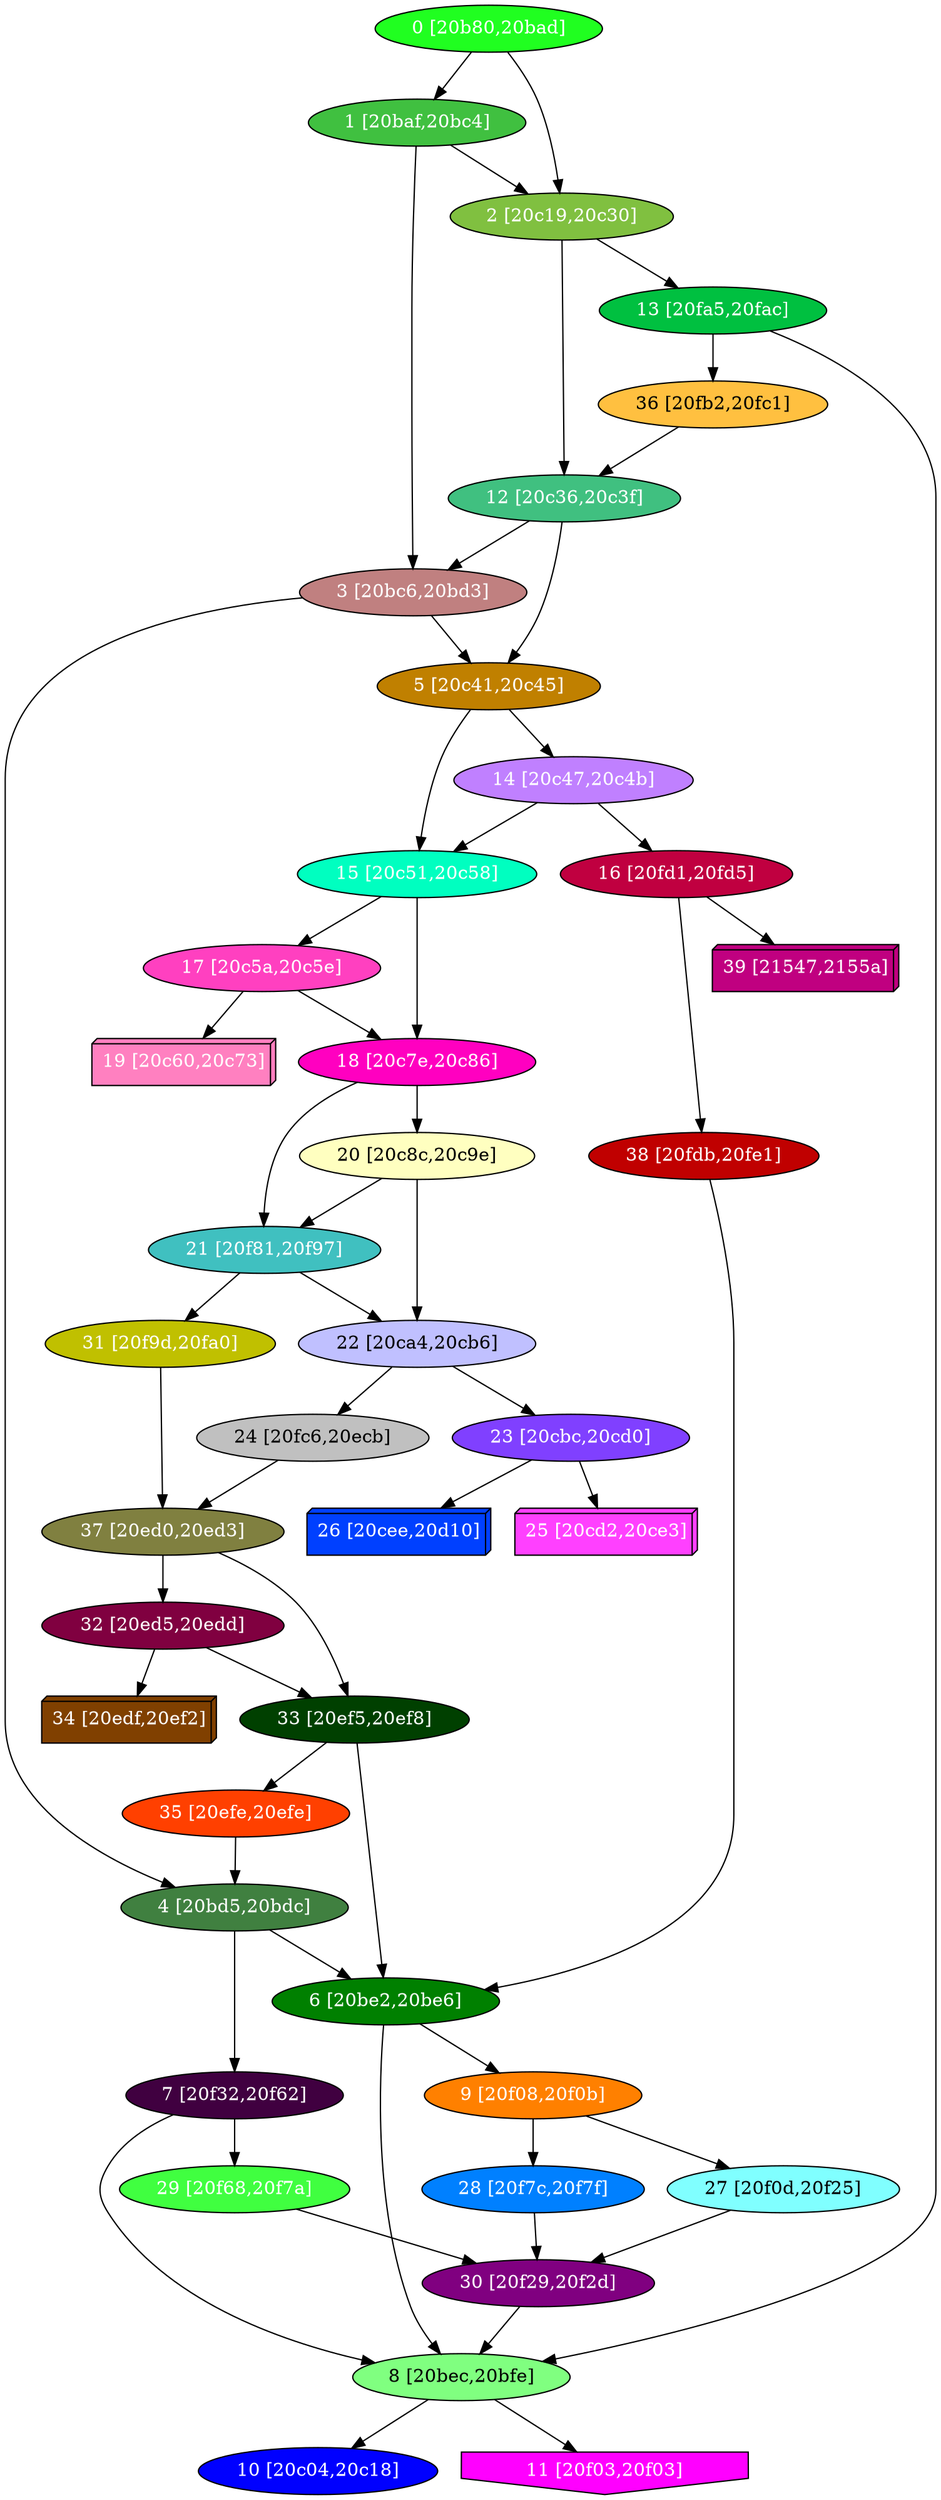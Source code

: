 diGraph libnss3{
	libnss3_0  [style=filled fillcolor="#20FF20" fontcolor="#ffffff" shape=oval label="0 [20b80,20bad]"]
	libnss3_1  [style=filled fillcolor="#40C040" fontcolor="#ffffff" shape=oval label="1 [20baf,20bc4]"]
	libnss3_2  [style=filled fillcolor="#80C040" fontcolor="#ffffff" shape=oval label="2 [20c19,20c30]"]
	libnss3_3  [style=filled fillcolor="#C08080" fontcolor="#ffffff" shape=oval label="3 [20bc6,20bd3]"]
	libnss3_4  [style=filled fillcolor="#408040" fontcolor="#ffffff" shape=oval label="4 [20bd5,20bdc]"]
	libnss3_5  [style=filled fillcolor="#C08000" fontcolor="#ffffff" shape=oval label="5 [20c41,20c45]"]
	libnss3_6  [style=filled fillcolor="#008000" fontcolor="#ffffff" shape=oval label="6 [20be2,20be6]"]
	libnss3_7  [style=filled fillcolor="#400040" fontcolor="#ffffff" shape=oval label="7 [20f32,20f62]"]
	libnss3_8  [style=filled fillcolor="#80FF80" fontcolor="#000000" shape=oval label="8 [20bec,20bfe]"]
	libnss3_9  [style=filled fillcolor="#FF8000" fontcolor="#ffffff" shape=oval label="9 [20f08,20f0b]"]
	libnss3_a  [style=filled fillcolor="#0000FF" fontcolor="#ffffff" shape=oval label="10 [20c04,20c18]"]
	libnss3_b  [style=filled fillcolor="#FF00FF" fontcolor="#ffffff" shape=invhouse label="11 [20f03,20f03]"]
	libnss3_c  [style=filled fillcolor="#40C080" fontcolor="#ffffff" shape=oval label="12 [20c36,20c3f]"]
	libnss3_d  [style=filled fillcolor="#00C040" fontcolor="#ffffff" shape=oval label="13 [20fa5,20fac]"]
	libnss3_e  [style=filled fillcolor="#C080FF" fontcolor="#ffffff" shape=oval label="14 [20c47,20c4b]"]
	libnss3_f  [style=filled fillcolor="#00FFC0" fontcolor="#ffffff" shape=oval label="15 [20c51,20c58]"]
	libnss3_10  [style=filled fillcolor="#C00040" fontcolor="#ffffff" shape=oval label="16 [20fd1,20fd5]"]
	libnss3_11  [style=filled fillcolor="#FF40C0" fontcolor="#ffffff" shape=oval label="17 [20c5a,20c5e]"]
	libnss3_12  [style=filled fillcolor="#FF00C0" fontcolor="#ffffff" shape=oval label="18 [20c7e,20c86]"]
	libnss3_13  [style=filled fillcolor="#FF80C0" fontcolor="#ffffff" shape=box3d label="19 [20c60,20c73]"]
	libnss3_14  [style=filled fillcolor="#FFFFC0" fontcolor="#000000" shape=oval label="20 [20c8c,20c9e]"]
	libnss3_15  [style=filled fillcolor="#40C0C0" fontcolor="#ffffff" shape=oval label="21 [20f81,20f97]"]
	libnss3_16  [style=filled fillcolor="#C0C0FF" fontcolor="#000000" shape=oval label="22 [20ca4,20cb6]"]
	libnss3_17  [style=filled fillcolor="#8040FF" fontcolor="#ffffff" shape=oval label="23 [20cbc,20cd0]"]
	libnss3_18  [style=filled fillcolor="#C0C0C0" fontcolor="#000000" shape=oval label="24 [20fc6,20ecb]"]
	libnss3_19  [style=filled fillcolor="#FF40FF" fontcolor="#ffffff" shape=box3d label="25 [20cd2,20ce3]"]
	libnss3_1a  [style=filled fillcolor="#0040FF" fontcolor="#ffffff" shape=box3d label="26 [20cee,20d10]"]
	libnss3_1b  [style=filled fillcolor="#80FFFF" fontcolor="#000000" shape=oval label="27 [20f0d,20f25]"]
	libnss3_1c  [style=filled fillcolor="#0080FF" fontcolor="#ffffff" shape=oval label="28 [20f7c,20f7f]"]
	libnss3_1d  [style=filled fillcolor="#40FF40" fontcolor="#ffffff" shape=oval label="29 [20f68,20f7a]"]
	libnss3_1e  [style=filled fillcolor="#800080" fontcolor="#ffffff" shape=oval label="30 [20f29,20f2d]"]
	libnss3_1f  [style=filled fillcolor="#C0C000" fontcolor="#ffffff" shape=oval label="31 [20f9d,20fa0]"]
	libnss3_20  [style=filled fillcolor="#800040" fontcolor="#ffffff" shape=oval label="32 [20ed5,20edd]"]
	libnss3_21  [style=filled fillcolor="#004000" fontcolor="#ffffff" shape=oval label="33 [20ef5,20ef8]"]
	libnss3_22  [style=filled fillcolor="#804000" fontcolor="#ffffff" shape=box3d label="34 [20edf,20ef2]"]
	libnss3_23  [style=filled fillcolor="#FF4000" fontcolor="#ffffff" shape=oval label="35 [20efe,20efe]"]
	libnss3_24  [style=filled fillcolor="#FFC040" fontcolor="#000000" shape=oval label="36 [20fb2,20fc1]"]
	libnss3_25  [style=filled fillcolor="#808040" fontcolor="#ffffff" shape=oval label="37 [20ed0,20ed3]"]
	libnss3_26  [style=filled fillcolor="#C00000" fontcolor="#ffffff" shape=oval label="38 [20fdb,20fe1]"]
	libnss3_27  [style=filled fillcolor="#C00080" fontcolor="#ffffff" shape=box3d label="39 [21547,2155a]"]

	libnss3_0 -> libnss3_1
	libnss3_0 -> libnss3_2
	libnss3_1 -> libnss3_2
	libnss3_1 -> libnss3_3
	libnss3_2 -> libnss3_c
	libnss3_2 -> libnss3_d
	libnss3_3 -> libnss3_4
	libnss3_3 -> libnss3_5
	libnss3_4 -> libnss3_6
	libnss3_4 -> libnss3_7
	libnss3_5 -> libnss3_e
	libnss3_5 -> libnss3_f
	libnss3_6 -> libnss3_8
	libnss3_6 -> libnss3_9
	libnss3_7 -> libnss3_8
	libnss3_7 -> libnss3_1d
	libnss3_8 -> libnss3_a
	libnss3_8 -> libnss3_b
	libnss3_9 -> libnss3_1b
	libnss3_9 -> libnss3_1c
	libnss3_c -> libnss3_3
	libnss3_c -> libnss3_5
	libnss3_d -> libnss3_8
	libnss3_d -> libnss3_24
	libnss3_e -> libnss3_f
	libnss3_e -> libnss3_10
	libnss3_f -> libnss3_11
	libnss3_f -> libnss3_12
	libnss3_10 -> libnss3_26
	libnss3_10 -> libnss3_27
	libnss3_11 -> libnss3_12
	libnss3_11 -> libnss3_13
	libnss3_12 -> libnss3_14
	libnss3_12 -> libnss3_15
	libnss3_14 -> libnss3_15
	libnss3_14 -> libnss3_16
	libnss3_15 -> libnss3_16
	libnss3_15 -> libnss3_1f
	libnss3_16 -> libnss3_17
	libnss3_16 -> libnss3_18
	libnss3_17 -> libnss3_19
	libnss3_17 -> libnss3_1a
	libnss3_18 -> libnss3_25
	libnss3_1b -> libnss3_1e
	libnss3_1c -> libnss3_1e
	libnss3_1d -> libnss3_1e
	libnss3_1e -> libnss3_8
	libnss3_1f -> libnss3_25
	libnss3_20 -> libnss3_21
	libnss3_20 -> libnss3_22
	libnss3_21 -> libnss3_6
	libnss3_21 -> libnss3_23
	libnss3_23 -> libnss3_4
	libnss3_24 -> libnss3_c
	libnss3_25 -> libnss3_20
	libnss3_25 -> libnss3_21
	libnss3_26 -> libnss3_6
}